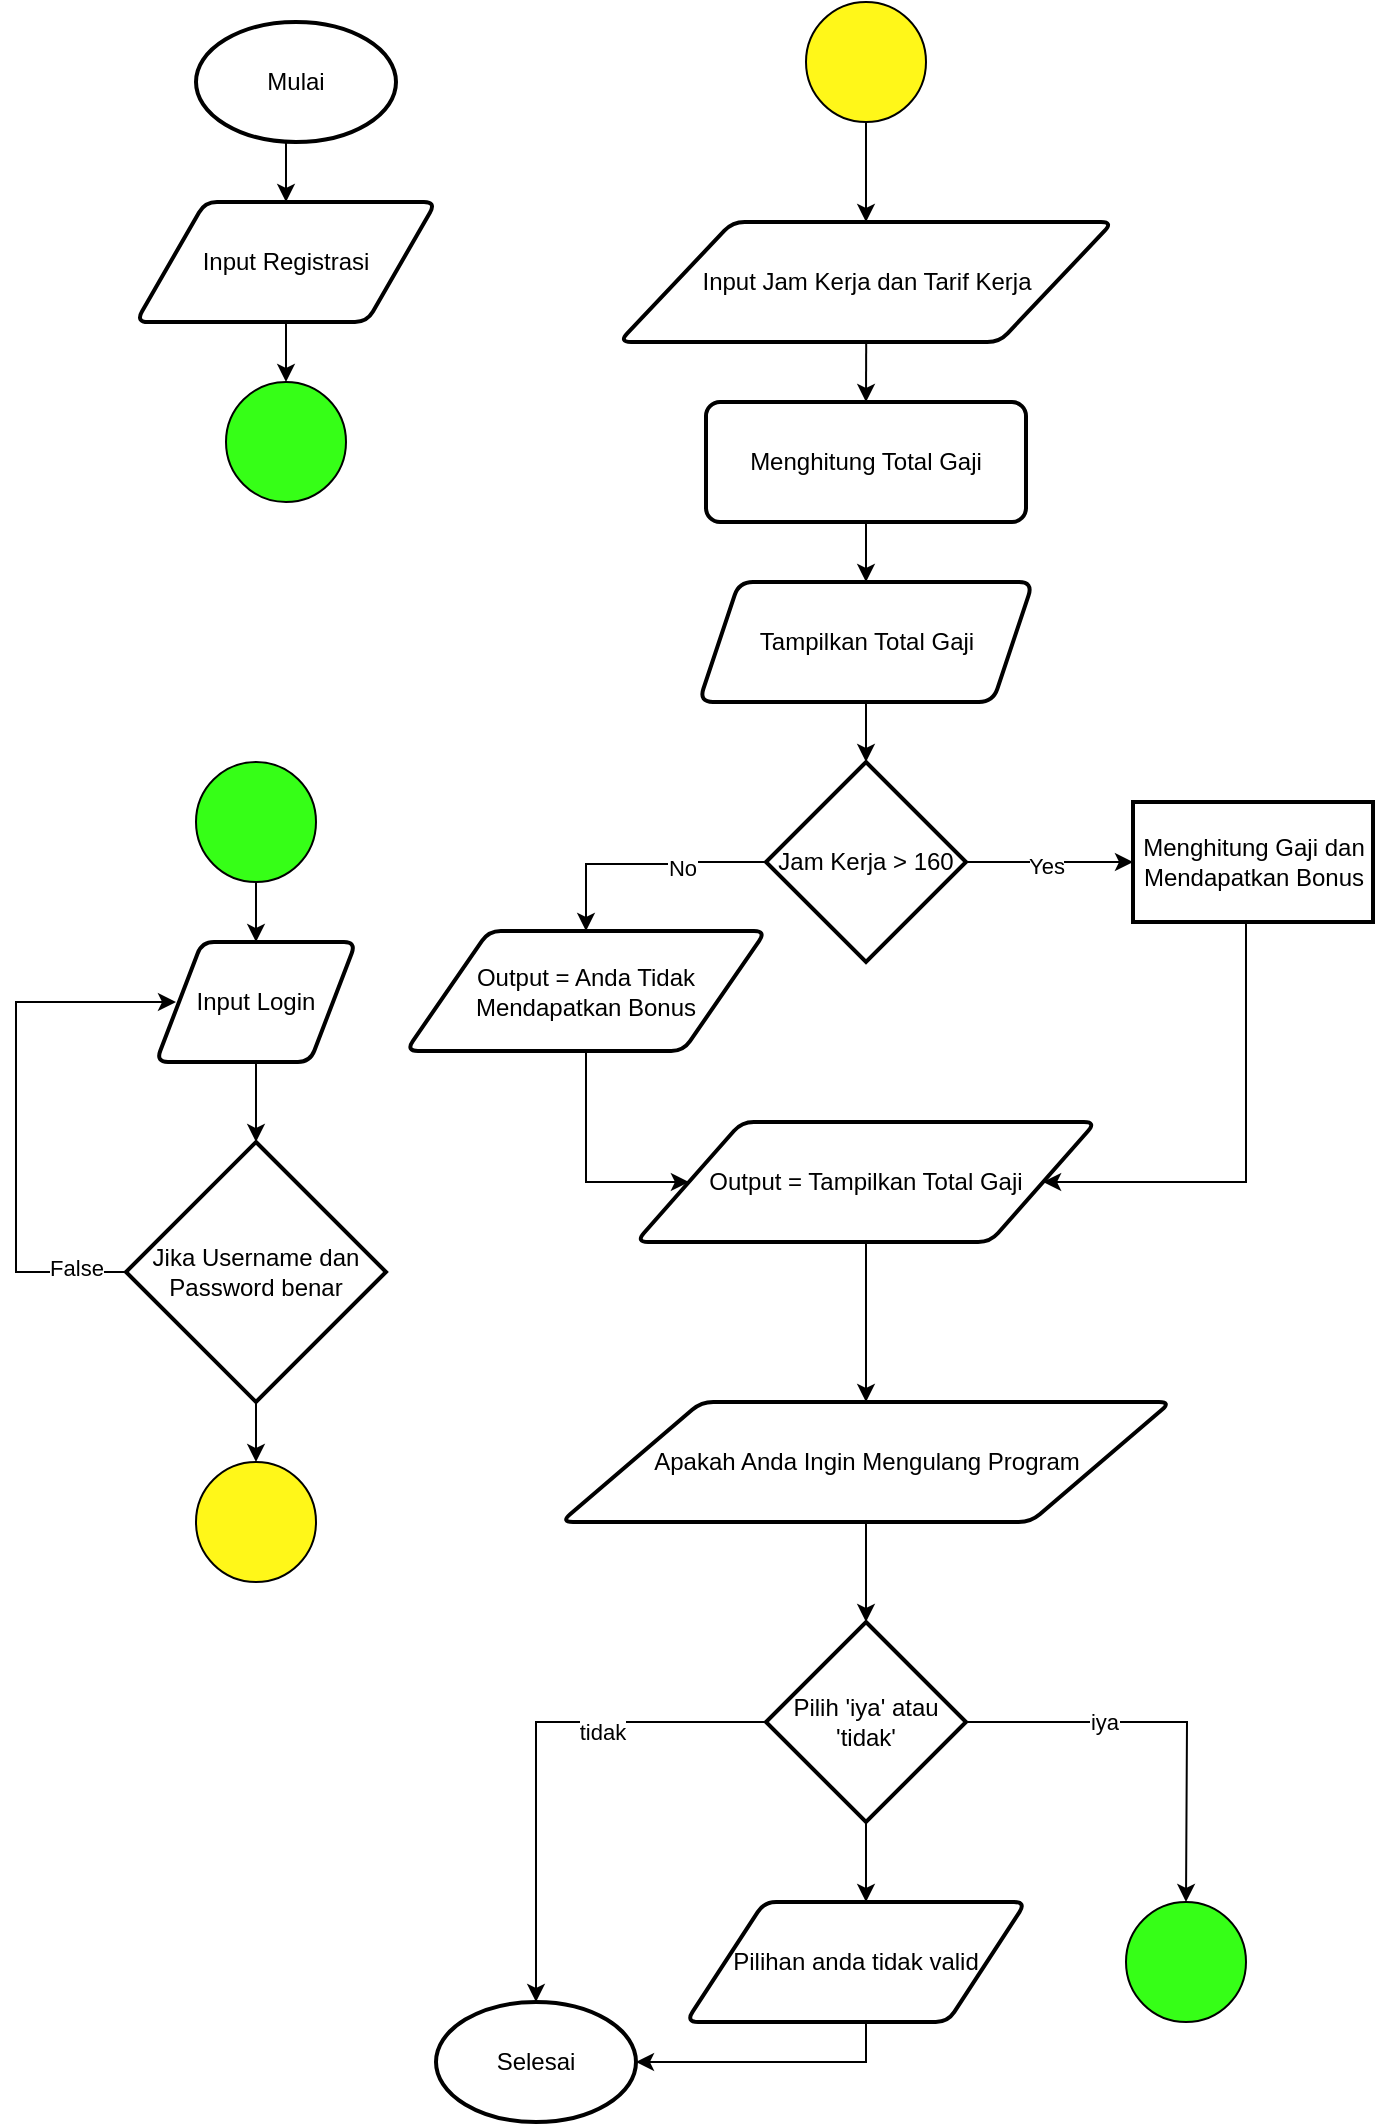 <mxfile version="24.7.16">
  <diagram name="Halaman-1" id="xqd2SV4dNel8vglwPNKu">
    <mxGraphModel dx="860" dy="371" grid="1" gridSize="10" guides="1" tooltips="1" connect="1" arrows="1" fold="1" page="1" pageScale="1" pageWidth="827" pageHeight="1169" math="0" shadow="0">
      <root>
        <mxCell id="0" />
        <mxCell id="1" parent="0" />
        <mxCell id="UIpuP1fWdBZQxggzOC4q-5" style="edgeStyle=orthogonalEdgeStyle;rounded=0;orthogonalLoop=1;jettySize=auto;html=1;entryX=0.5;entryY=0;entryDx=0;entryDy=0;" parent="1" target="UIpuP1fWdBZQxggzOC4q-3" edge="1">
          <mxGeometry relative="1" as="geometry">
            <mxPoint x="150.0" y="130" as="sourcePoint" />
          </mxGeometry>
        </mxCell>
        <mxCell id="UIpuP1fWdBZQxggzOC4q-3" value="Input Registrasi" style="shape=parallelogram;html=1;strokeWidth=2;perimeter=parallelogramPerimeter;whiteSpace=wrap;rounded=1;arcSize=12;size=0.23;" parent="1" vertex="1">
          <mxGeometry x="75" y="160" width="150" height="60" as="geometry" />
        </mxCell>
        <mxCell id="UIpuP1fWdBZQxggzOC4q-4" value="Input Login" style="shape=parallelogram;html=1;strokeWidth=2;perimeter=parallelogramPerimeter;whiteSpace=wrap;rounded=1;arcSize=12;size=0.23;" parent="1" vertex="1">
          <mxGeometry x="85" y="530" width="100" height="60" as="geometry" />
        </mxCell>
        <mxCell id="UIpuP1fWdBZQxggzOC4q-6" style="edgeStyle=orthogonalEdgeStyle;rounded=0;orthogonalLoop=1;jettySize=auto;html=1;exitX=0.5;exitY=1;exitDx=0;exitDy=0;" parent="1" source="UIpuP1fWdBZQxggzOC4q-3" target="UIpuP1fWdBZQxggzOC4q-3" edge="1">
          <mxGeometry relative="1" as="geometry" />
        </mxCell>
        <mxCell id="UIpuP1fWdBZQxggzOC4q-13" style="edgeStyle=orthogonalEdgeStyle;rounded=0;orthogonalLoop=1;jettySize=auto;html=1;" parent="1" source="UIpuP1fWdBZQxggzOC4q-8" edge="1">
          <mxGeometry relative="1" as="geometry">
            <mxPoint x="95" y="560" as="targetPoint" />
            <Array as="points">
              <mxPoint x="15" y="695" />
              <mxPoint x="15" y="560" />
              <mxPoint x="92" y="560" />
            </Array>
          </mxGeometry>
        </mxCell>
        <mxCell id="UIpuP1fWdBZQxggzOC4q-16" value="False" style="edgeLabel;html=1;align=center;verticalAlign=middle;resizable=0;points=[];" parent="UIpuP1fWdBZQxggzOC4q-13" vertex="1" connectable="0">
          <mxGeometry x="-0.813" y="-2" relative="1" as="geometry">
            <mxPoint as="offset" />
          </mxGeometry>
        </mxCell>
        <mxCell id="UIpuP1fWdBZQxggzOC4q-38" value="" style="edgeStyle=orthogonalEdgeStyle;rounded=0;orthogonalLoop=1;jettySize=auto;html=1;" parent="1" source="UIpuP1fWdBZQxggzOC4q-8" target="UIpuP1fWdBZQxggzOC4q-37" edge="1">
          <mxGeometry relative="1" as="geometry" />
        </mxCell>
        <mxCell id="UIpuP1fWdBZQxggzOC4q-8" value="Jika Username dan Password benar" style="strokeWidth=2;html=1;shape=mxgraph.flowchart.decision;whiteSpace=wrap;" parent="1" vertex="1">
          <mxGeometry x="70" y="630" width="130" height="130" as="geometry" />
        </mxCell>
        <mxCell id="UIpuP1fWdBZQxggzOC4q-9" style="edgeStyle=orthogonalEdgeStyle;rounded=0;orthogonalLoop=1;jettySize=auto;html=1;entryX=0.5;entryY=0;entryDx=0;entryDy=0;entryPerimeter=0;" parent="1" source="UIpuP1fWdBZQxggzOC4q-4" target="UIpuP1fWdBZQxggzOC4q-8" edge="1">
          <mxGeometry relative="1" as="geometry" />
        </mxCell>
        <mxCell id="UIpuP1fWdBZQxggzOC4q-18" style="edgeStyle=orthogonalEdgeStyle;rounded=0;orthogonalLoop=1;jettySize=auto;html=1;entryX=0.5;entryY=0;entryDx=0;entryDy=0;" parent="1" target="UIpuP1fWdBZQxggzOC4q-17" edge="1">
          <mxGeometry relative="1" as="geometry">
            <mxPoint x="440.1" y="230" as="sourcePoint" />
          </mxGeometry>
        </mxCell>
        <mxCell id="UIpuP1fWdBZQxggzOC4q-11" value="Input Jam Kerja dan Tarif Kerja" style="shape=parallelogram;html=1;strokeWidth=2;perimeter=parallelogramPerimeter;whiteSpace=wrap;rounded=1;arcSize=12;size=0.23;" parent="1" vertex="1">
          <mxGeometry x="316.5" y="170" width="247" height="60" as="geometry" />
        </mxCell>
        <mxCell id="UIpuP1fWdBZQxggzOC4q-20" value="" style="edgeStyle=orthogonalEdgeStyle;rounded=0;orthogonalLoop=1;jettySize=auto;html=1;" parent="1" source="UIpuP1fWdBZQxggzOC4q-17" target="UIpuP1fWdBZQxggzOC4q-19" edge="1">
          <mxGeometry relative="1" as="geometry" />
        </mxCell>
        <mxCell id="UIpuP1fWdBZQxggzOC4q-17" value="Menghitung Total Gaji" style="rounded=1;whiteSpace=wrap;html=1;absoluteArcSize=1;arcSize=14;strokeWidth=2;" parent="1" vertex="1">
          <mxGeometry x="360" y="260" width="160" height="60" as="geometry" />
        </mxCell>
        <mxCell id="UIpuP1fWdBZQxggzOC4q-19" value="Tampilkan Total Gaji" style="shape=parallelogram;perimeter=parallelogramPerimeter;whiteSpace=wrap;html=1;fixedSize=1;rounded=1;arcSize=14;strokeWidth=2;" parent="1" vertex="1">
          <mxGeometry x="356.5" y="350" width="167" height="60" as="geometry" />
        </mxCell>
        <mxCell id="UIpuP1fWdBZQxggzOC4q-24" value="" style="edgeStyle=orthogonalEdgeStyle;rounded=0;orthogonalLoop=1;jettySize=auto;html=1;" parent="1" source="UIpuP1fWdBZQxggzOC4q-21" target="UIpuP1fWdBZQxggzOC4q-23" edge="1">
          <mxGeometry relative="1" as="geometry" />
        </mxCell>
        <mxCell id="UIpuP1fWdBZQxggzOC4q-27" value="Yes" style="edgeLabel;html=1;align=center;verticalAlign=middle;resizable=0;points=[];" parent="UIpuP1fWdBZQxggzOC4q-24" vertex="1" connectable="0">
          <mxGeometry x="-0.043" y="-2" relative="1" as="geometry">
            <mxPoint as="offset" />
          </mxGeometry>
        </mxCell>
        <mxCell id="UIpuP1fWdBZQxggzOC4q-46" style="edgeStyle=orthogonalEdgeStyle;rounded=0;orthogonalLoop=1;jettySize=auto;html=1;" parent="1" source="UIpuP1fWdBZQxggzOC4q-21" target="UIpuP1fWdBZQxggzOC4q-29" edge="1">
          <mxGeometry relative="1" as="geometry">
            <mxPoint x="250" y="480" as="targetPoint" />
            <Array as="points">
              <mxPoint x="350" y="490" />
              <mxPoint x="300" y="491" />
            </Array>
          </mxGeometry>
        </mxCell>
        <mxCell id="UIpuP1fWdBZQxggzOC4q-47" value="No" style="edgeLabel;html=1;align=center;verticalAlign=middle;resizable=0;points=[];" parent="UIpuP1fWdBZQxggzOC4q-46" vertex="1" connectable="0">
          <mxGeometry x="-0.317" y="2" relative="1" as="geometry">
            <mxPoint x="-1" as="offset" />
          </mxGeometry>
        </mxCell>
        <mxCell id="UIpuP1fWdBZQxggzOC4q-21" value="Jam Kerja &amp;gt; 160" style="strokeWidth=2;html=1;shape=mxgraph.flowchart.decision;whiteSpace=wrap;" parent="1" vertex="1">
          <mxGeometry x="390" y="440" width="100" height="100" as="geometry" />
        </mxCell>
        <mxCell id="UIpuP1fWdBZQxggzOC4q-22" style="edgeStyle=orthogonalEdgeStyle;rounded=0;orthogonalLoop=1;jettySize=auto;html=1;entryX=0.5;entryY=0;entryDx=0;entryDy=0;entryPerimeter=0;" parent="1" source="UIpuP1fWdBZQxggzOC4q-19" target="UIpuP1fWdBZQxggzOC4q-21" edge="1">
          <mxGeometry relative="1" as="geometry" />
        </mxCell>
        <mxCell id="UIpuP1fWdBZQxggzOC4q-34" style="edgeStyle=orthogonalEdgeStyle;rounded=0;orthogonalLoop=1;jettySize=auto;html=1;entryX=1;entryY=0.5;entryDx=0;entryDy=0;" parent="1" source="UIpuP1fWdBZQxggzOC4q-23" target="UIpuP1fWdBZQxggzOC4q-33" edge="1">
          <mxGeometry relative="1" as="geometry">
            <mxPoint x="633.5" y="580" as="targetPoint" />
            <Array as="points">
              <mxPoint x="630" y="650" />
            </Array>
          </mxGeometry>
        </mxCell>
        <mxCell id="UIpuP1fWdBZQxggzOC4q-23" value="Menghitung Gaji dan Mendapatkan Bonus" style="whiteSpace=wrap;html=1;strokeWidth=2;" parent="1" vertex="1">
          <mxGeometry x="573.5" y="460" width="120" height="60" as="geometry" />
        </mxCell>
        <mxCell id="UIpuP1fWdBZQxggzOC4q-48" style="edgeStyle=orthogonalEdgeStyle;rounded=0;orthogonalLoop=1;jettySize=auto;html=1;entryX=0;entryY=0.5;entryDx=0;entryDy=0;" parent="1" source="UIpuP1fWdBZQxggzOC4q-29" target="UIpuP1fWdBZQxggzOC4q-33" edge="1">
          <mxGeometry relative="1" as="geometry">
            <Array as="points">
              <mxPoint x="300" y="650" />
            </Array>
          </mxGeometry>
        </mxCell>
        <mxCell id="UIpuP1fWdBZQxggzOC4q-29" value="Output = Anda Tidak Mendapatkan Bonus" style="shape=parallelogram;html=1;strokeWidth=2;perimeter=parallelogramPerimeter;whiteSpace=wrap;rounded=1;arcSize=12;size=0.23;" parent="1" vertex="1">
          <mxGeometry x="210" y="524.5" width="180" height="60" as="geometry" />
        </mxCell>
        <mxCell id="UIpuP1fWdBZQxggzOC4q-51" value="" style="edgeStyle=orthogonalEdgeStyle;rounded=0;orthogonalLoop=1;jettySize=auto;html=1;" parent="1" source="UIpuP1fWdBZQxggzOC4q-33" target="UIpuP1fWdBZQxggzOC4q-50" edge="1">
          <mxGeometry relative="1" as="geometry" />
        </mxCell>
        <mxCell id="UIpuP1fWdBZQxggzOC4q-33" value="Output = Tampilkan Total Gaji" style="shape=parallelogram;html=1;strokeWidth=2;perimeter=parallelogramPerimeter;whiteSpace=wrap;rounded=1;arcSize=12;size=0.23;" parent="1" vertex="1">
          <mxGeometry x="325" y="620" width="230" height="60" as="geometry" />
        </mxCell>
        <mxCell id="UIpuP1fWdBZQxggzOC4q-37" value="" style="verticalLabelPosition=bottom;verticalAlign=top;html=1;shape=mxgraph.flowchart.on-page_reference;fillColor=#FFF719;" parent="1" vertex="1">
          <mxGeometry x="105" y="790" width="60" height="60" as="geometry" />
        </mxCell>
        <mxCell id="UIpuP1fWdBZQxggzOC4q-40" value="" style="edgeStyle=orthogonalEdgeStyle;rounded=0;orthogonalLoop=1;jettySize=auto;html=1;" parent="1" source="UIpuP1fWdBZQxggzOC4q-39" target="UIpuP1fWdBZQxggzOC4q-11" edge="1">
          <mxGeometry relative="1" as="geometry" />
        </mxCell>
        <mxCell id="UIpuP1fWdBZQxggzOC4q-39" value="" style="verticalLabelPosition=bottom;verticalAlign=top;html=1;shape=mxgraph.flowchart.on-page_reference;fillColor=#FFF719;" parent="1" vertex="1">
          <mxGeometry x="410" y="60" width="60" height="60" as="geometry" />
        </mxCell>
        <mxCell id="UIpuP1fWdBZQxggzOC4q-55" style="edgeStyle=orthogonalEdgeStyle;rounded=0;orthogonalLoop=1;jettySize=auto;html=1;" parent="1" source="UIpuP1fWdBZQxggzOC4q-43" edge="1">
          <mxGeometry relative="1" as="geometry">
            <mxPoint x="600" y="1010.0" as="targetPoint" />
          </mxGeometry>
        </mxCell>
        <mxCell id="UIpuP1fWdBZQxggzOC4q-66" value="iya" style="edgeLabel;html=1;align=center;verticalAlign=middle;resizable=0;points=[];" parent="UIpuP1fWdBZQxggzOC4q-55" vertex="1" connectable="0">
          <mxGeometry x="-0.312" relative="1" as="geometry">
            <mxPoint as="offset" />
          </mxGeometry>
        </mxCell>
        <mxCell id="UIpuP1fWdBZQxggzOC4q-43" value="Pilih &#39;iya&#39; atau &#39;tidak&#39;" style="strokeWidth=2;html=1;shape=mxgraph.flowchart.decision;whiteSpace=wrap;" parent="1" vertex="1">
          <mxGeometry x="390" y="870" width="100" height="100" as="geometry" />
        </mxCell>
        <mxCell id="UIpuP1fWdBZQxggzOC4q-52" value="" style="edgeStyle=orthogonalEdgeStyle;rounded=0;orthogonalLoop=1;jettySize=auto;html=1;" parent="1" source="UIpuP1fWdBZQxggzOC4q-50" target="UIpuP1fWdBZQxggzOC4q-43" edge="1">
          <mxGeometry relative="1" as="geometry" />
        </mxCell>
        <mxCell id="UIpuP1fWdBZQxggzOC4q-50" value="Apakah Anda Ingin Mengulang Program" style="shape=parallelogram;html=1;strokeWidth=2;perimeter=parallelogramPerimeter;whiteSpace=wrap;rounded=1;arcSize=12;size=0.23;" parent="1" vertex="1">
          <mxGeometry x="287.5" y="760" width="305" height="60" as="geometry" />
        </mxCell>
        <mxCell id="UIpuP1fWdBZQxggzOC4q-56" value="" style="verticalLabelPosition=bottom;verticalAlign=top;html=1;shape=mxgraph.flowchart.on-page_reference;fillColor=#36FF17;" parent="1" vertex="1">
          <mxGeometry x="120" y="250" width="60" height="60" as="geometry" />
        </mxCell>
        <mxCell id="UIpuP1fWdBZQxggzOC4q-58" style="edgeStyle=orthogonalEdgeStyle;rounded=0;orthogonalLoop=1;jettySize=auto;html=1;entryX=0.5;entryY=0;entryDx=0;entryDy=0;entryPerimeter=0;" parent="1" source="UIpuP1fWdBZQxggzOC4q-3" target="UIpuP1fWdBZQxggzOC4q-56" edge="1">
          <mxGeometry relative="1" as="geometry" />
        </mxCell>
        <mxCell id="UIpuP1fWdBZQxggzOC4q-60" value="" style="verticalLabelPosition=bottom;verticalAlign=top;html=1;shape=mxgraph.flowchart.on-page_reference;fillColor=#36FF17;" parent="1" vertex="1">
          <mxGeometry x="570" y="1010" width="60" height="60" as="geometry" />
        </mxCell>
        <mxCell id="UIpuP1fWdBZQxggzOC4q-62" style="edgeStyle=orthogonalEdgeStyle;rounded=0;orthogonalLoop=1;jettySize=auto;html=1;entryX=0.5;entryY=0;entryDx=0;entryDy=0;" parent="1" source="UIpuP1fWdBZQxggzOC4q-61" target="UIpuP1fWdBZQxggzOC4q-4" edge="1">
          <mxGeometry relative="1" as="geometry" />
        </mxCell>
        <mxCell id="UIpuP1fWdBZQxggzOC4q-61" value="" style="verticalLabelPosition=bottom;verticalAlign=top;html=1;shape=mxgraph.flowchart.on-page_reference;fillColor=#36FF17;" parent="1" vertex="1">
          <mxGeometry x="105" y="440" width="60" height="60" as="geometry" />
        </mxCell>
        <mxCell id="UIpuP1fWdBZQxggzOC4q-63" style="edgeStyle=orthogonalEdgeStyle;rounded=0;orthogonalLoop=1;jettySize=auto;html=1;entryX=0.5;entryY=0;entryDx=0;entryDy=0;entryPerimeter=0;" parent="1" source="UIpuP1fWdBZQxggzOC4q-43" edge="1" target="UIpuP1fWdBZQxggzOC4q-74">
          <mxGeometry relative="1" as="geometry">
            <mxPoint x="283.5" y="1010" as="targetPoint" />
          </mxGeometry>
        </mxCell>
        <mxCell id="UIpuP1fWdBZQxggzOC4q-65" value="tidak" style="edgeLabel;html=1;align=center;verticalAlign=middle;resizable=0;points=[];" parent="UIpuP1fWdBZQxggzOC4q-63" vertex="1" connectable="0">
          <mxGeometry x="-0.354" y="5" relative="1" as="geometry">
            <mxPoint as="offset" />
          </mxGeometry>
        </mxCell>
        <mxCell id="UIpuP1fWdBZQxggzOC4q-64" style="edgeStyle=orthogonalEdgeStyle;rounded=0;orthogonalLoop=1;jettySize=auto;html=1;exitX=0.5;exitY=1;exitDx=0;exitDy=0;exitPerimeter=0;" parent="1" source="UIpuP1fWdBZQxggzOC4q-39" target="UIpuP1fWdBZQxggzOC4q-39" edge="1">
          <mxGeometry relative="1" as="geometry" />
        </mxCell>
        <mxCell id="UIpuP1fWdBZQxggzOC4q-72" value="Mulai" style="strokeWidth=2;html=1;shape=mxgraph.flowchart.start_1;whiteSpace=wrap;" parent="1" vertex="1">
          <mxGeometry x="105" y="70" width="100" height="60" as="geometry" />
        </mxCell>
        <mxCell id="UIpuP1fWdBZQxggzOC4q-74" value="Selesai" style="strokeWidth=2;html=1;shape=mxgraph.flowchart.start_1;whiteSpace=wrap;" parent="1" vertex="1">
          <mxGeometry x="225" y="1060" width="100" height="60" as="geometry" />
        </mxCell>
        <mxCell id="UIpuP1fWdBZQxggzOC4q-76" style="edgeStyle=orthogonalEdgeStyle;rounded=0;orthogonalLoop=1;jettySize=auto;html=1;entryX=0.5;entryY=0;entryDx=0;entryDy=0;entryPerimeter=0;" parent="1" source="UIpuP1fWdBZQxggzOC4q-43" edge="1">
          <mxGeometry relative="1" as="geometry">
            <mxPoint x="440" y="1010" as="targetPoint" />
          </mxGeometry>
        </mxCell>
        <mxCell id="OiMuwUw0tfRmlEZMU46f-2" style="edgeStyle=orthogonalEdgeStyle;rounded=0;orthogonalLoop=1;jettySize=auto;html=1;" edge="1" parent="1" source="OiMuwUw0tfRmlEZMU46f-1" target="UIpuP1fWdBZQxggzOC4q-74">
          <mxGeometry relative="1" as="geometry">
            <Array as="points">
              <mxPoint x="440" y="1090" />
            </Array>
          </mxGeometry>
        </mxCell>
        <mxCell id="OiMuwUw0tfRmlEZMU46f-1" value="Pilihan anda tidak valid" style="shape=parallelogram;html=1;strokeWidth=2;perimeter=parallelogramPerimeter;whiteSpace=wrap;rounded=1;arcSize=12;size=0.23;" vertex="1" parent="1">
          <mxGeometry x="350" y="1010" width="170" height="60" as="geometry" />
        </mxCell>
      </root>
    </mxGraphModel>
  </diagram>
</mxfile>
